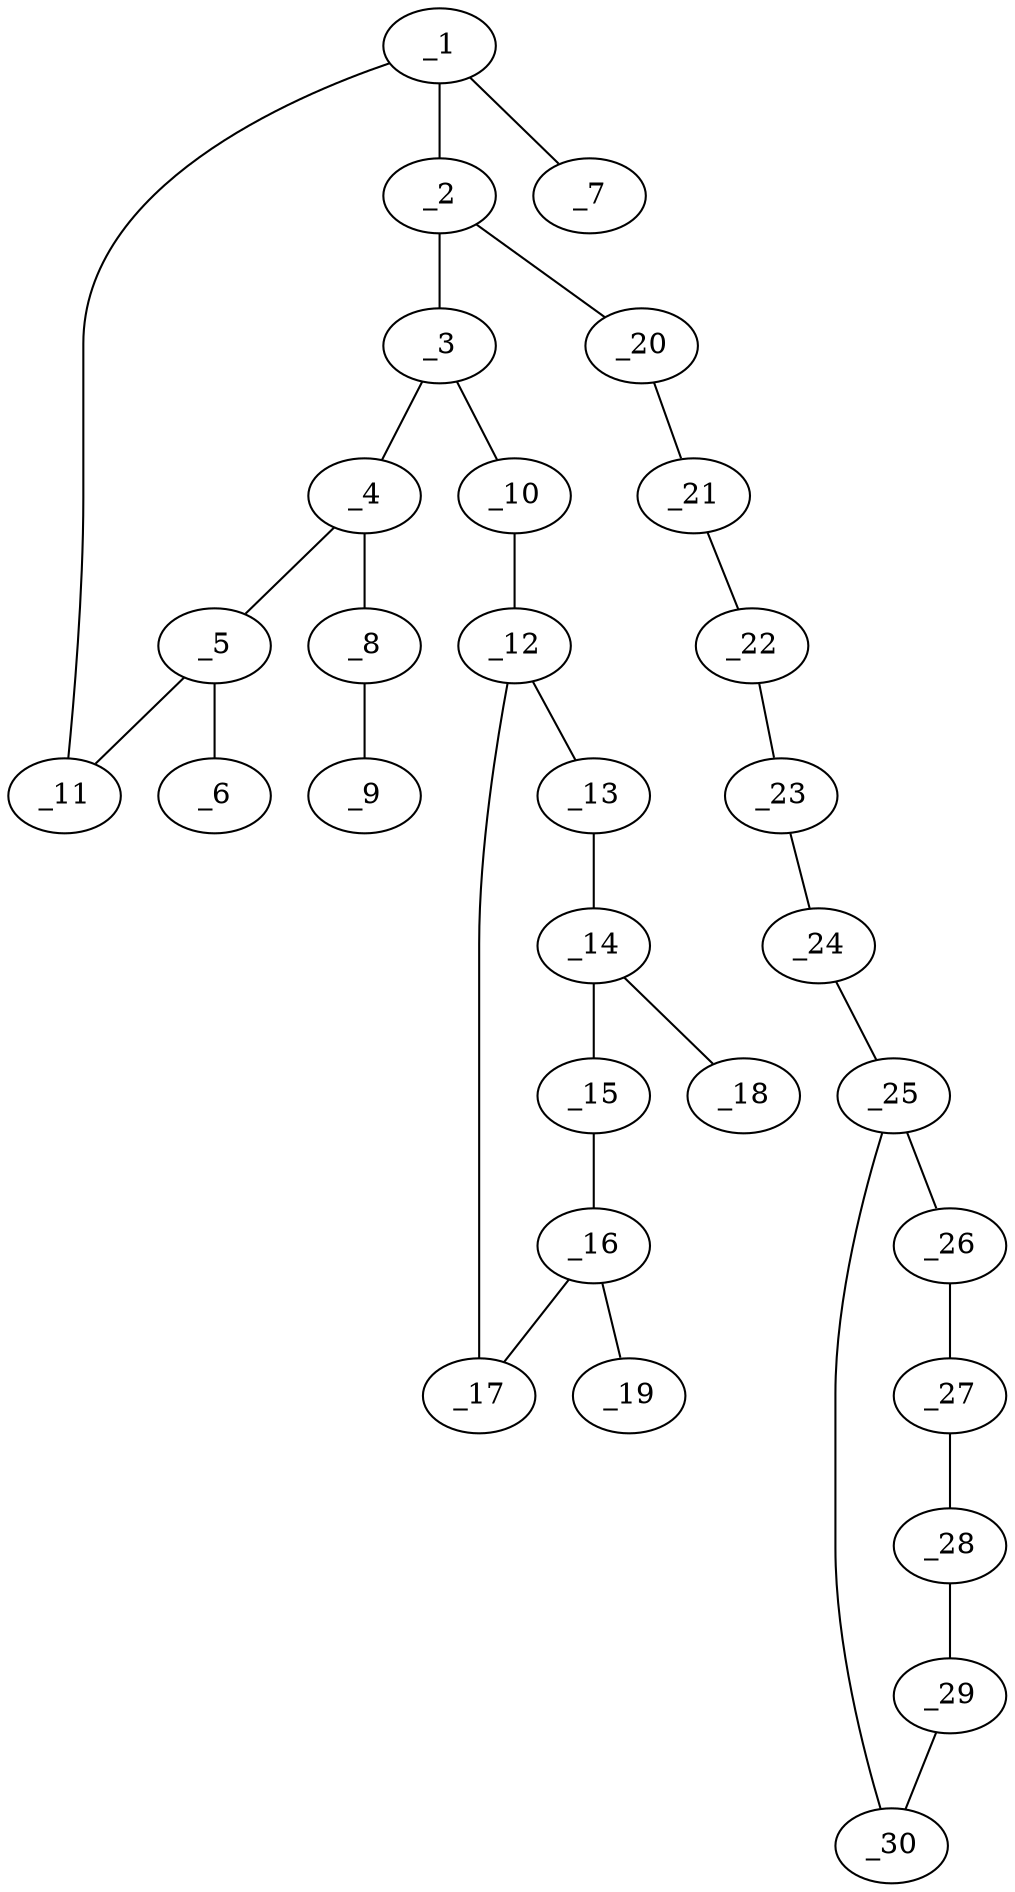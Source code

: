 graph molid699349 {
	_1	 [charge=0,
		chem=1,
		symbol="C  ",
		x="8.9282",
		y="-2.5"];
	_2	 [charge=0,
		chem=4,
		symbol="N  ",
		x="8.9282",
		y="-1.5"];
	_1 -- _2	 [valence=1];
	_7	 [charge=0,
		chem=2,
		symbol="O  ",
		x="8.0622",
		y="-3"];
	_1 -- _7	 [valence=2];
	_11	 [charge=0,
		chem=4,
		symbol="N  ",
		x="9.7942",
		y="-3"];
	_1 -- _11	 [valence=1];
	_3	 [charge=0,
		chem=1,
		symbol="C  ",
		x="9.7942",
		y="-1"];
	_2 -- _3	 [valence=1];
	_20	 [charge=0,
		chem=1,
		symbol="C  ",
		x="8.0622",
		y="-1"];
	_2 -- _20	 [valence=1];
	_4	 [charge=0,
		chem=1,
		symbol="C  ",
		x="10.6603",
		y="-1.5"];
	_3 -- _4	 [valence=2];
	_10	 [charge=0,
		chem=1,
		symbol="C  ",
		x="9.7942",
		y=0];
	_3 -- _10	 [valence=1];
	_5	 [charge=0,
		chem=1,
		symbol="C  ",
		x="10.6603",
		y="-2.5"];
	_4 -- _5	 [valence=1];
	_8	 [charge=0,
		chem=1,
		symbol="C  ",
		x="11.5263",
		y="-1"];
	_4 -- _8	 [valence=1];
	_6	 [charge=0,
		chem=2,
		symbol="O  ",
		x="11.5263",
		y="-3"];
	_5 -- _6	 [valence=2];
	_5 -- _11	 [valence=1];
	_9	 [charge=0,
		chem=1,
		symbol="C  ",
		x="12.3923",
		y="-1.5"];
	_8 -- _9	 [valence=1];
	_12	 [charge=0,
		chem=1,
		symbol="C  ",
		x="10.6603",
		y="0.5"];
	_10 -- _12	 [valence=1];
	_13	 [charge=0,
		chem=1,
		symbol="C  ",
		x="11.5263",
		y=0];
	_12 -- _13	 [valence=1];
	_17	 [charge=0,
		chem=1,
		symbol="C  ",
		x="10.6603",
		y="1.5"];
	_12 -- _17	 [valence=2];
	_14	 [charge=0,
		chem=1,
		symbol="C  ",
		x="12.3923",
		y="0.5"];
	_13 -- _14	 [valence=2];
	_15	 [charge=0,
		chem=1,
		symbol="C  ",
		x="12.3923",
		y="1.5"];
	_14 -- _15	 [valence=1];
	_18	 [charge=0,
		chem=1,
		symbol="C  ",
		x="13.2583",
		y=0];
	_14 -- _18	 [valence=1];
	_16	 [charge=0,
		chem=1,
		symbol="C  ",
		x="11.5263",
		y=2];
	_15 -- _16	 [valence=2];
	_16 -- _17	 [valence=1];
	_19	 [charge=0,
		chem=1,
		symbol="C  ",
		x="11.5263",
		y=3];
	_16 -- _19	 [valence=1];
	_21	 [charge=0,
		chem=2,
		symbol="O  ",
		x="7.1962",
		y="-1.5"];
	_20 -- _21	 [valence=1];
	_22	 [charge=0,
		chem=1,
		symbol="C  ",
		x="6.3301",
		y="-1"];
	_21 -- _22	 [valence=1];
	_23	 [charge=0,
		chem=1,
		symbol="C  ",
		x="5.4641",
		y="-1.5"];
	_22 -- _23	 [valence=1];
	_24	 [charge=0,
		chem=5,
		symbol="S  ",
		x="4.5981",
		y="-1"];
	_23 -- _24	 [valence=1];
	_25	 [charge=0,
		chem=1,
		symbol="C  ",
		x="3.7321",
		y="-1.5"];
	_24 -- _25	 [valence=1];
	_26	 [charge=0,
		chem=1,
		symbol="C  ",
		x="3.7321",
		y="-2.5"];
	_25 -- _26	 [valence=1];
	_30	 [charge=0,
		chem=1,
		symbol="C  ",
		x="2.866",
		y="-1"];
	_25 -- _30	 [valence=2];
	_27	 [charge=0,
		chem=1,
		symbol="C  ",
		x="2.866",
		y="-3"];
	_26 -- _27	 [valence=2];
	_28	 [charge=0,
		chem=1,
		symbol="C  ",
		x=2,
		y="-2.5"];
	_27 -- _28	 [valence=1];
	_29	 [charge=0,
		chem=1,
		symbol="C  ",
		x=2,
		y="-1.5"];
	_28 -- _29	 [valence=2];
	_29 -- _30	 [valence=1];
}
